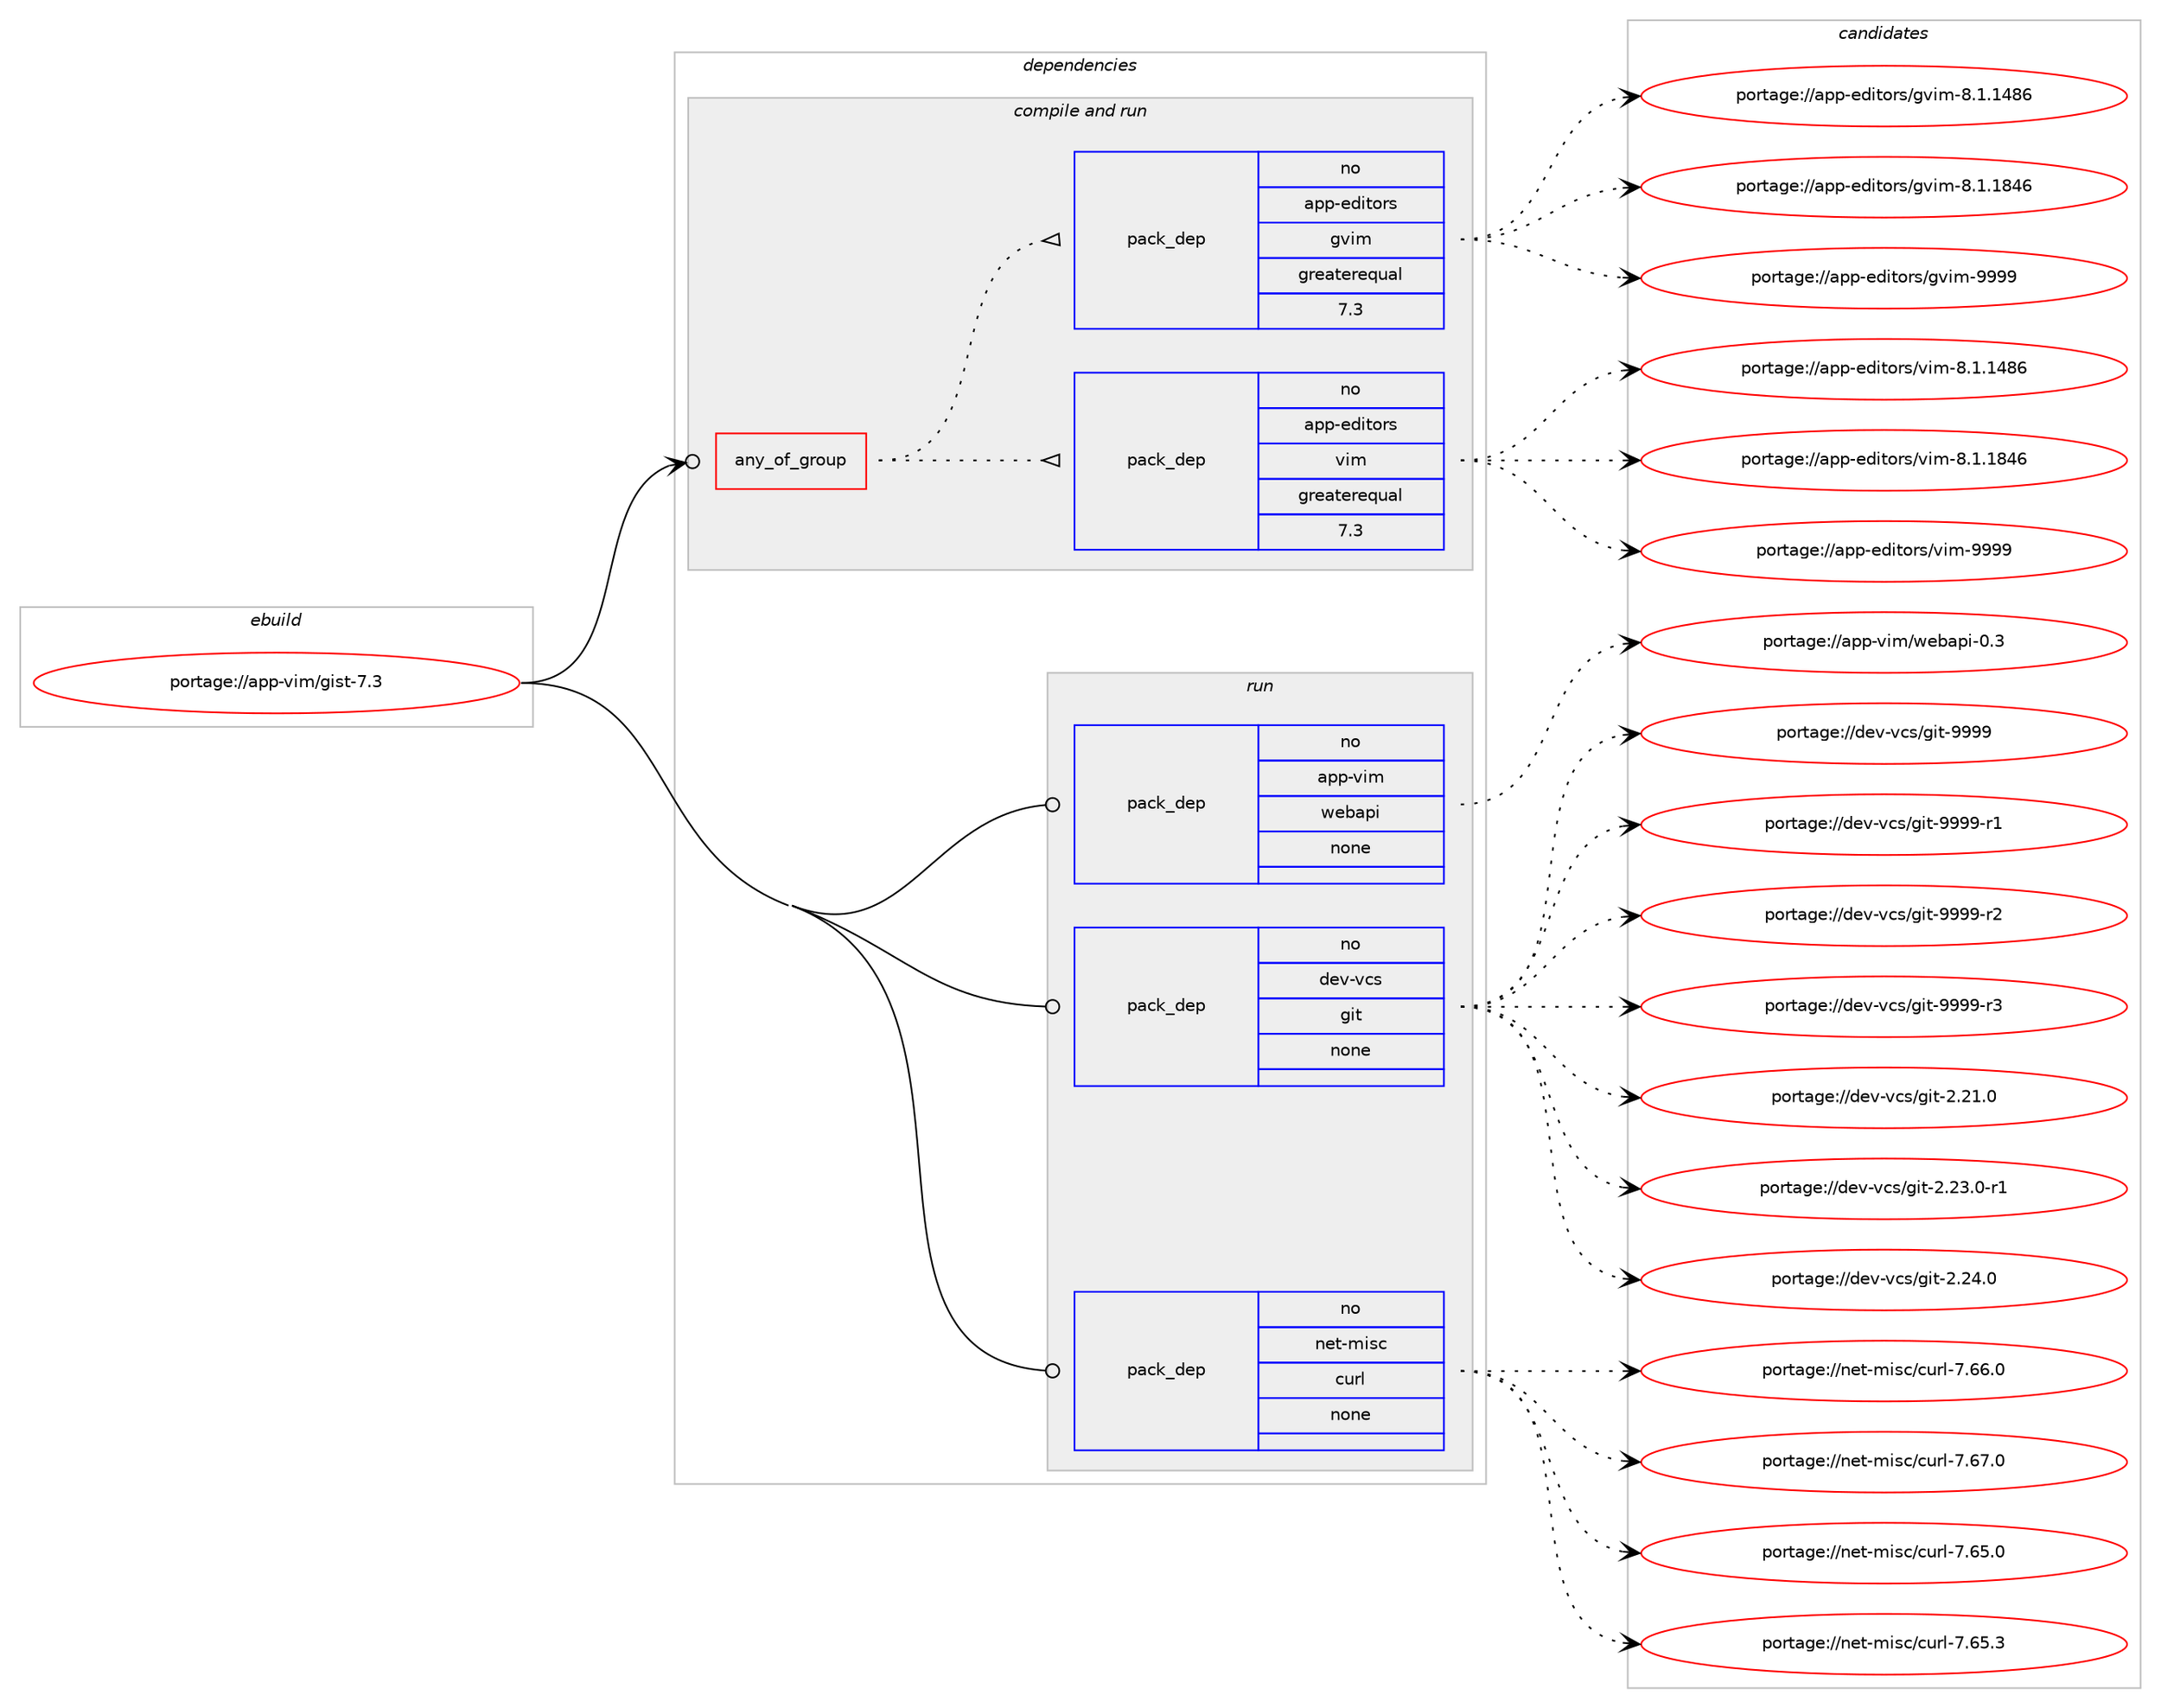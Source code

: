 digraph prolog {

# *************
# Graph options
# *************

newrank=true;
concentrate=true;
compound=true;
graph [rankdir=LR,fontname=Helvetica,fontsize=10,ranksep=1.5];#, ranksep=2.5, nodesep=0.2];
edge  [arrowhead=vee];
node  [fontname=Helvetica,fontsize=10];

# **********
# The ebuild
# **********

subgraph cluster_leftcol {
color=gray;
rank=same;
label=<<i>ebuild</i>>;
id [label="portage://app-vim/gist-7.3", color=red, width=4, href="../app-vim/gist-7.3.svg"];
}

# ****************
# The dependencies
# ****************

subgraph cluster_midcol {
color=gray;
label=<<i>dependencies</i>>;
subgraph cluster_compile {
fillcolor="#eeeeee";
style=filled;
label=<<i>compile</i>>;
}
subgraph cluster_compileandrun {
fillcolor="#eeeeee";
style=filled;
label=<<i>compile and run</i>>;
subgraph any908 {
dependency49414 [label=<<TABLE BORDER="0" CELLBORDER="1" CELLSPACING="0" CELLPADDING="4"><TR><TD CELLPADDING="10">any_of_group</TD></TR></TABLE>>, shape=none, color=red];subgraph pack36792 {
dependency49415 [label=<<TABLE BORDER="0" CELLBORDER="1" CELLSPACING="0" CELLPADDING="4" WIDTH="220"><TR><TD ROWSPAN="6" CELLPADDING="30">pack_dep</TD></TR><TR><TD WIDTH="110">no</TD></TR><TR><TD>app-editors</TD></TR><TR><TD>vim</TD></TR><TR><TD>greaterequal</TD></TR><TR><TD>7.3</TD></TR></TABLE>>, shape=none, color=blue];
}
dependency49414:e -> dependency49415:w [weight=20,style="dotted",arrowhead="oinv"];
subgraph pack36793 {
dependency49416 [label=<<TABLE BORDER="0" CELLBORDER="1" CELLSPACING="0" CELLPADDING="4" WIDTH="220"><TR><TD ROWSPAN="6" CELLPADDING="30">pack_dep</TD></TR><TR><TD WIDTH="110">no</TD></TR><TR><TD>app-editors</TD></TR><TR><TD>gvim</TD></TR><TR><TD>greaterequal</TD></TR><TR><TD>7.3</TD></TR></TABLE>>, shape=none, color=blue];
}
dependency49414:e -> dependency49416:w [weight=20,style="dotted",arrowhead="oinv"];
}
id:e -> dependency49414:w [weight=20,style="solid",arrowhead="odotvee"];
}
subgraph cluster_run {
fillcolor="#eeeeee";
style=filled;
label=<<i>run</i>>;
subgraph pack36794 {
dependency49417 [label=<<TABLE BORDER="0" CELLBORDER="1" CELLSPACING="0" CELLPADDING="4" WIDTH="220"><TR><TD ROWSPAN="6" CELLPADDING="30">pack_dep</TD></TR><TR><TD WIDTH="110">no</TD></TR><TR><TD>app-vim</TD></TR><TR><TD>webapi</TD></TR><TR><TD>none</TD></TR><TR><TD></TD></TR></TABLE>>, shape=none, color=blue];
}
id:e -> dependency49417:w [weight=20,style="solid",arrowhead="odot"];
subgraph pack36795 {
dependency49418 [label=<<TABLE BORDER="0" CELLBORDER="1" CELLSPACING="0" CELLPADDING="4" WIDTH="220"><TR><TD ROWSPAN="6" CELLPADDING="30">pack_dep</TD></TR><TR><TD WIDTH="110">no</TD></TR><TR><TD>dev-vcs</TD></TR><TR><TD>git</TD></TR><TR><TD>none</TD></TR><TR><TD></TD></TR></TABLE>>, shape=none, color=blue];
}
id:e -> dependency49418:w [weight=20,style="solid",arrowhead="odot"];
subgraph pack36796 {
dependency49419 [label=<<TABLE BORDER="0" CELLBORDER="1" CELLSPACING="0" CELLPADDING="4" WIDTH="220"><TR><TD ROWSPAN="6" CELLPADDING="30">pack_dep</TD></TR><TR><TD WIDTH="110">no</TD></TR><TR><TD>net-misc</TD></TR><TR><TD>curl</TD></TR><TR><TD>none</TD></TR><TR><TD></TD></TR></TABLE>>, shape=none, color=blue];
}
id:e -> dependency49419:w [weight=20,style="solid",arrowhead="odot"];
}
}

# **************
# The candidates
# **************

subgraph cluster_choices {
rank=same;
color=gray;
label=<<i>candidates</i>>;

subgraph choice36792 {
color=black;
nodesep=1;
choiceportage971121124510110010511611111411547118105109455646494649525654 [label="portage://app-editors/vim-8.1.1486", color=red, width=4,href="../app-editors/vim-8.1.1486.svg"];
choiceportage971121124510110010511611111411547118105109455646494649565254 [label="portage://app-editors/vim-8.1.1846", color=red, width=4,href="../app-editors/vim-8.1.1846.svg"];
choiceportage9711211245101100105116111114115471181051094557575757 [label="portage://app-editors/vim-9999", color=red, width=4,href="../app-editors/vim-9999.svg"];
dependency49415:e -> choiceportage971121124510110010511611111411547118105109455646494649525654:w [style=dotted,weight="100"];
dependency49415:e -> choiceportage971121124510110010511611111411547118105109455646494649565254:w [style=dotted,weight="100"];
dependency49415:e -> choiceportage9711211245101100105116111114115471181051094557575757:w [style=dotted,weight="100"];
}
subgraph choice36793 {
color=black;
nodesep=1;
choiceportage971121124510110010511611111411547103118105109455646494649525654 [label="portage://app-editors/gvim-8.1.1486", color=red, width=4,href="../app-editors/gvim-8.1.1486.svg"];
choiceportage971121124510110010511611111411547103118105109455646494649565254 [label="portage://app-editors/gvim-8.1.1846", color=red, width=4,href="../app-editors/gvim-8.1.1846.svg"];
choiceportage9711211245101100105116111114115471031181051094557575757 [label="portage://app-editors/gvim-9999", color=red, width=4,href="../app-editors/gvim-9999.svg"];
dependency49416:e -> choiceportage971121124510110010511611111411547103118105109455646494649525654:w [style=dotted,weight="100"];
dependency49416:e -> choiceportage971121124510110010511611111411547103118105109455646494649565254:w [style=dotted,weight="100"];
dependency49416:e -> choiceportage9711211245101100105116111114115471031181051094557575757:w [style=dotted,weight="100"];
}
subgraph choice36794 {
color=black;
nodesep=1;
choiceportage971121124511810510947119101989711210545484651 [label="portage://app-vim/webapi-0.3", color=red, width=4,href="../app-vim/webapi-0.3.svg"];
dependency49417:e -> choiceportage971121124511810510947119101989711210545484651:w [style=dotted,weight="100"];
}
subgraph choice36795 {
color=black;
nodesep=1;
choiceportage10010111845118991154710310511645504650494648 [label="portage://dev-vcs/git-2.21.0", color=red, width=4,href="../dev-vcs/git-2.21.0.svg"];
choiceportage100101118451189911547103105116455046505146484511449 [label="portage://dev-vcs/git-2.23.0-r1", color=red, width=4,href="../dev-vcs/git-2.23.0-r1.svg"];
choiceportage10010111845118991154710310511645504650524648 [label="portage://dev-vcs/git-2.24.0", color=red, width=4,href="../dev-vcs/git-2.24.0.svg"];
choiceportage1001011184511899115471031051164557575757 [label="portage://dev-vcs/git-9999", color=red, width=4,href="../dev-vcs/git-9999.svg"];
choiceportage10010111845118991154710310511645575757574511449 [label="portage://dev-vcs/git-9999-r1", color=red, width=4,href="../dev-vcs/git-9999-r1.svg"];
choiceportage10010111845118991154710310511645575757574511450 [label="portage://dev-vcs/git-9999-r2", color=red, width=4,href="../dev-vcs/git-9999-r2.svg"];
choiceportage10010111845118991154710310511645575757574511451 [label="portage://dev-vcs/git-9999-r3", color=red, width=4,href="../dev-vcs/git-9999-r3.svg"];
dependency49418:e -> choiceportage10010111845118991154710310511645504650494648:w [style=dotted,weight="100"];
dependency49418:e -> choiceportage100101118451189911547103105116455046505146484511449:w [style=dotted,weight="100"];
dependency49418:e -> choiceportage10010111845118991154710310511645504650524648:w [style=dotted,weight="100"];
dependency49418:e -> choiceportage1001011184511899115471031051164557575757:w [style=dotted,weight="100"];
dependency49418:e -> choiceportage10010111845118991154710310511645575757574511449:w [style=dotted,weight="100"];
dependency49418:e -> choiceportage10010111845118991154710310511645575757574511450:w [style=dotted,weight="100"];
dependency49418:e -> choiceportage10010111845118991154710310511645575757574511451:w [style=dotted,weight="100"];
}
subgraph choice36796 {
color=black;
nodesep=1;
choiceportage1101011164510910511599479911711410845554654534648 [label="portage://net-misc/curl-7.65.0", color=red, width=4,href="../net-misc/curl-7.65.0.svg"];
choiceportage1101011164510910511599479911711410845554654534651 [label="portage://net-misc/curl-7.65.3", color=red, width=4,href="../net-misc/curl-7.65.3.svg"];
choiceportage1101011164510910511599479911711410845554654544648 [label="portage://net-misc/curl-7.66.0", color=red, width=4,href="../net-misc/curl-7.66.0.svg"];
choiceportage1101011164510910511599479911711410845554654554648 [label="portage://net-misc/curl-7.67.0", color=red, width=4,href="../net-misc/curl-7.67.0.svg"];
dependency49419:e -> choiceportage1101011164510910511599479911711410845554654534648:w [style=dotted,weight="100"];
dependency49419:e -> choiceportage1101011164510910511599479911711410845554654534651:w [style=dotted,weight="100"];
dependency49419:e -> choiceportage1101011164510910511599479911711410845554654544648:w [style=dotted,weight="100"];
dependency49419:e -> choiceportage1101011164510910511599479911711410845554654554648:w [style=dotted,weight="100"];
}
}

}
